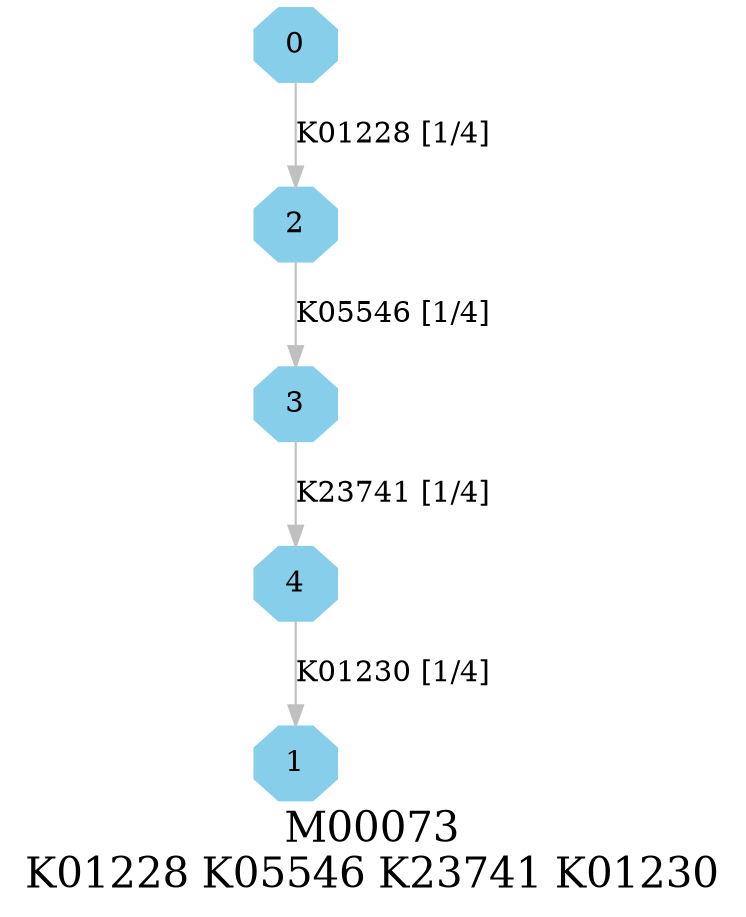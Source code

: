 digraph G {
graph [label="M00073
K01228 K05546 K23741 K01230",fontsize=20];
node [shape=box,style=filled];
edge [len=3,color=grey];
{node [width=.3,height=.3,shape=octagon,style=filled,color=skyblue] 0 1 2 3 4 }
0 -> 2 [label="K01228 [1/4]"];
2 -> 3 [label="K05546 [1/4]"];
3 -> 4 [label="K23741 [1/4]"];
4 -> 1 [label="K01230 [1/4]"];
}